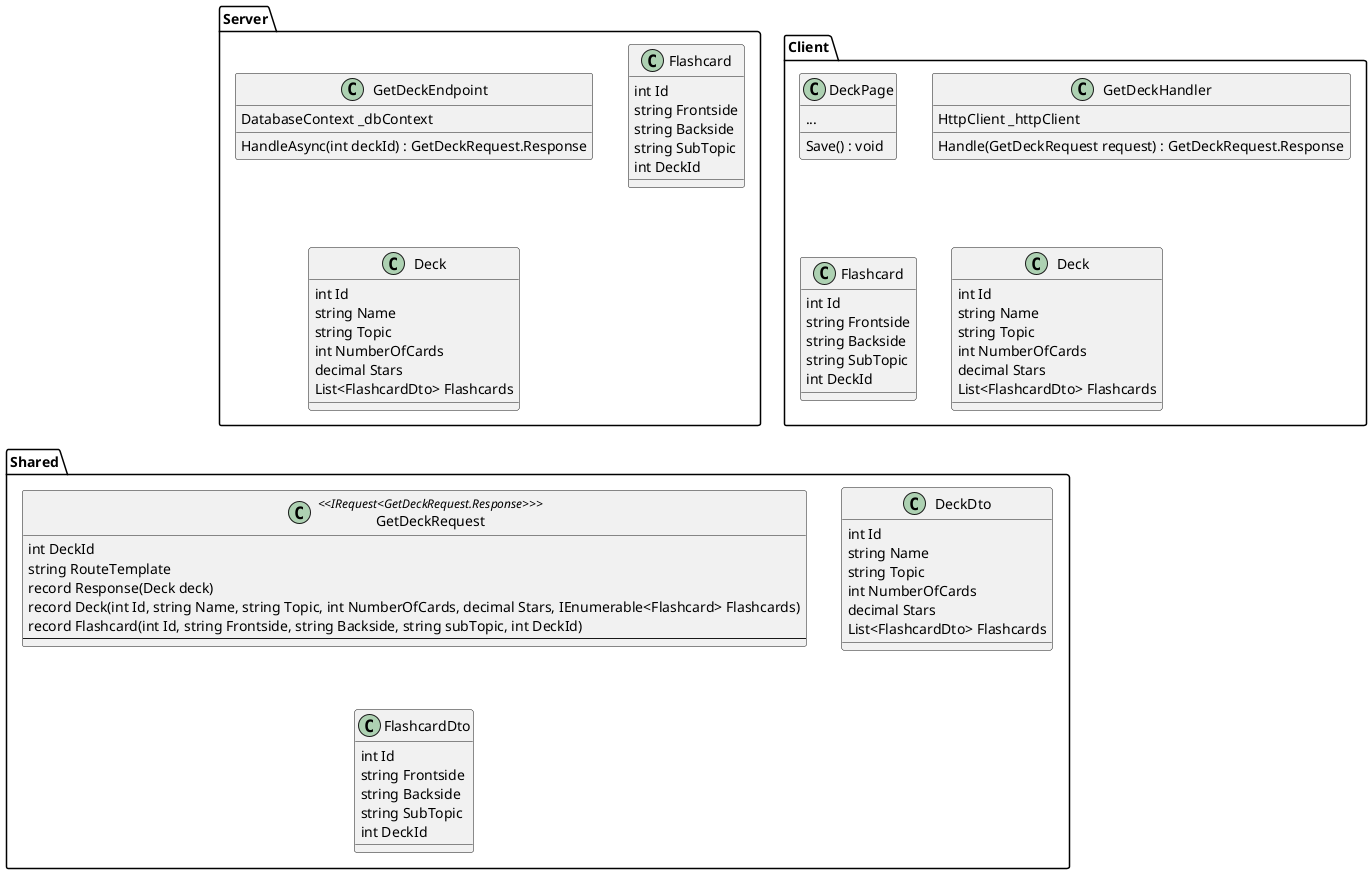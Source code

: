 @startuml comms

package Server
{
    class GetDeckEndpoint
    {
        DatabaseContext _dbContext
        HandleAsync(int deckId) : GetDeckRequest.Response
    }
    class Flashcard
    {
        int Id
        string Frontside
        string Backside
        string SubTopic
        int DeckId
    }
    class Deck
    {
        int Id
        string Name
        string Topic
        int NumberOfCards
        decimal Stars
        List<FlashcardDto> Flashcards
    }
}
package Client
{
    class DeckPage
    {
        ...
        Save() : void
    }
    class GetDeckHandler
    {
        HttpClient _httpClient
        Handle(GetDeckRequest request) : GetDeckRequest.Response
    }
    class Flashcard
    {
        int Id
        string Frontside
        string Backside
        string SubTopic
        int DeckId
    }
    class Deck
    {
        int Id
        string Name
        string Topic
        int NumberOfCards
        decimal Stars
        List<FlashcardDto> Flashcards
    }
}
package Shared
{
    class GetDeckRequest  <<IRequest<GetDeckRequest.Response>>>
    {
        int DeckId
        string RouteTemplate
        record Response(Deck deck)
        record Deck(int Id, string Name, string Topic, int NumberOfCards, decimal Stars, IEnumerable<Flashcard> Flashcards)
        record Flashcard(int Id, string Frontside, string Backside, string subTopic, int DeckId)
        --
    }
    class DeckDto
    {
        int Id
        string Name
        string Topic
        int NumberOfCards
        decimal Stars
        List<FlashcardDto> Flashcards
    }
    class FlashcardDto
    {
        int Id
        string Frontside
        string Backside
        string SubTopic
        int DeckId
    }
}

@enduml